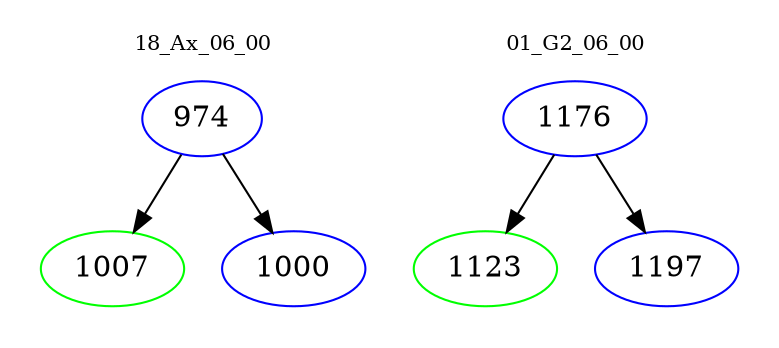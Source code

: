 digraph{
subgraph cluster_0 {
color = white
label = "18_Ax_06_00";
fontsize=10;
T0_974 [label="974", color="blue"]
T0_974 -> T0_1007 [color="black"]
T0_1007 [label="1007", color="green"]
T0_974 -> T0_1000 [color="black"]
T0_1000 [label="1000", color="blue"]
}
subgraph cluster_1 {
color = white
label = "01_G2_06_00";
fontsize=10;
T1_1176 [label="1176", color="blue"]
T1_1176 -> T1_1123 [color="black"]
T1_1123 [label="1123", color="green"]
T1_1176 -> T1_1197 [color="black"]
T1_1197 [label="1197", color="blue"]
}
}

